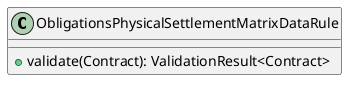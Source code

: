 @startuml

    class ObligationsPhysicalSettlementMatrixDataRule [[ObligationsPhysicalSettlementMatrixDataRule.html]] {
        +validate(Contract): ValidationResult<Contract>
    }

@enduml
